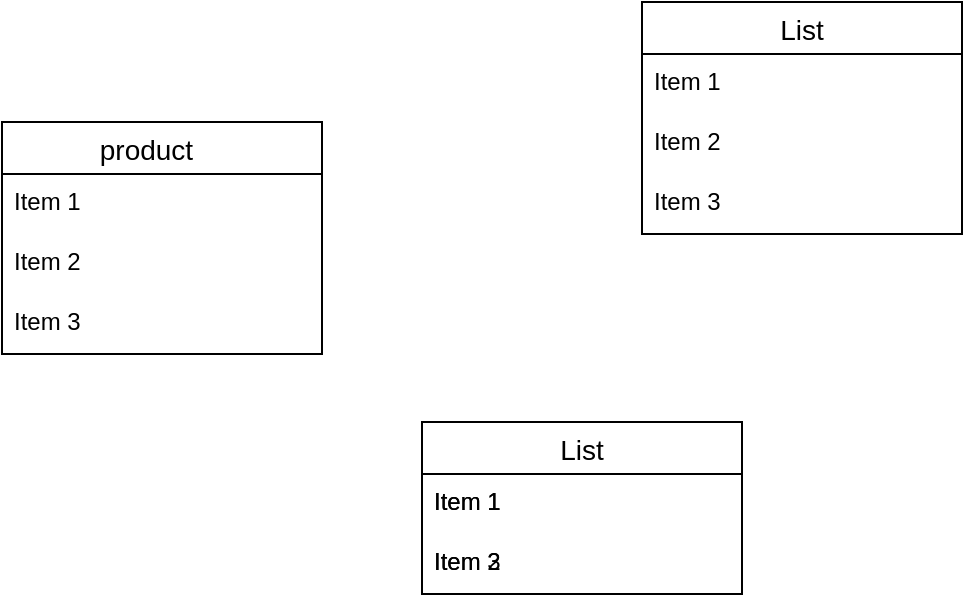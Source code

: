 <mxfile version="14.8.4" type="github">
  <diagram id="yA3u2yUI5jUe6AFpqXIQ" name="Page-1">
    <mxGraphModel dx="962" dy="571" grid="1" gridSize="10" guides="1" tooltips="1" connect="1" arrows="1" fold="1" page="1" pageScale="1" pageWidth="827" pageHeight="1169" math="0" shadow="0">
      <root>
        <mxCell id="0" />
        <mxCell id="1" parent="0" />
        <mxCell id="J2k7JF4VaePNvUSsSvSJ-1" value="product    " style="swimlane;fontStyle=0;childLayout=stackLayout;horizontal=1;startSize=26;horizontalStack=0;resizeParent=1;resizeParentMax=0;resizeLast=0;collapsible=1;marginBottom=0;align=center;fontSize=14;" vertex="1" parent="1">
          <mxGeometry x="120" y="440" width="160" height="116" as="geometry" />
        </mxCell>
        <mxCell id="J2k7JF4VaePNvUSsSvSJ-2" value="Item 1" style="text;strokeColor=none;fillColor=none;spacingLeft=4;spacingRight=4;overflow=hidden;rotatable=0;points=[[0,0.5],[1,0.5]];portConstraint=eastwest;fontSize=12;" vertex="1" parent="J2k7JF4VaePNvUSsSvSJ-1">
          <mxGeometry y="26" width="160" height="30" as="geometry" />
        </mxCell>
        <mxCell id="J2k7JF4VaePNvUSsSvSJ-3" value="Item 2" style="text;strokeColor=none;fillColor=none;spacingLeft=4;spacingRight=4;overflow=hidden;rotatable=0;points=[[0,0.5],[1,0.5]];portConstraint=eastwest;fontSize=12;" vertex="1" parent="J2k7JF4VaePNvUSsSvSJ-1">
          <mxGeometry y="56" width="160" height="30" as="geometry" />
        </mxCell>
        <mxCell id="J2k7JF4VaePNvUSsSvSJ-4" value="Item 3" style="text;strokeColor=none;fillColor=none;spacingLeft=4;spacingRight=4;overflow=hidden;rotatable=0;points=[[0,0.5],[1,0.5]];portConstraint=eastwest;fontSize=12;" vertex="1" parent="J2k7JF4VaePNvUSsSvSJ-1">
          <mxGeometry y="86" width="160" height="30" as="geometry" />
        </mxCell>
        <mxCell id="J2k7JF4VaePNvUSsSvSJ-5" value="List" style="swimlane;fontStyle=0;childLayout=stackLayout;horizontal=1;startSize=26;horizontalStack=0;resizeParent=1;resizeParentMax=0;resizeLast=0;collapsible=1;marginBottom=0;align=center;fontSize=14;" vertex="1" parent="1">
          <mxGeometry x="330" y="590" width="160" height="86" as="geometry" />
        </mxCell>
        <mxCell id="J2k7JF4VaePNvUSsSvSJ-6" value="Item 1" style="text;strokeColor=none;fillColor=none;spacingLeft=4;spacingRight=4;overflow=hidden;rotatable=0;points=[[0,0.5],[1,0.5]];portConstraint=eastwest;fontSize=12;" vertex="1" parent="J2k7JF4VaePNvUSsSvSJ-5">
          <mxGeometry y="26" width="160" height="30" as="geometry" />
        </mxCell>
        <mxCell id="J2k7JF4VaePNvUSsSvSJ-7" value="Item 2" style="text;strokeColor=none;fillColor=none;spacingLeft=4;spacingRight=4;overflow=hidden;rotatable=0;points=[[0,0.5],[1,0.5]];portConstraint=eastwest;fontSize=12;" vertex="1" parent="J2k7JF4VaePNvUSsSvSJ-5">
          <mxGeometry y="56" width="160" height="30" as="geometry" />
        </mxCell>
        <mxCell id="J2k7JF4VaePNvUSsSvSJ-9" value="List" style="swimlane;fontStyle=0;childLayout=stackLayout;horizontal=1;startSize=26;horizontalStack=0;resizeParent=1;resizeParentMax=0;resizeLast=0;collapsible=1;marginBottom=0;align=center;fontSize=14;" vertex="1" parent="1">
          <mxGeometry x="330" y="590" width="160" height="86" as="geometry" />
        </mxCell>
        <mxCell id="J2k7JF4VaePNvUSsSvSJ-10" value="Item 1" style="text;strokeColor=none;fillColor=none;spacingLeft=4;spacingRight=4;overflow=hidden;rotatable=0;points=[[0,0.5],[1,0.5]];portConstraint=eastwest;fontSize=12;" vertex="1" parent="J2k7JF4VaePNvUSsSvSJ-9">
          <mxGeometry y="26" width="160" height="30" as="geometry" />
        </mxCell>
        <mxCell id="J2k7JF4VaePNvUSsSvSJ-12" value="Item 3" style="text;strokeColor=none;fillColor=none;spacingLeft=4;spacingRight=4;overflow=hidden;rotatable=0;points=[[0,0.5],[1,0.5]];portConstraint=eastwest;fontSize=12;" vertex="1" parent="J2k7JF4VaePNvUSsSvSJ-9">
          <mxGeometry y="56" width="160" height="30" as="geometry" />
        </mxCell>
        <mxCell id="J2k7JF4VaePNvUSsSvSJ-13" value="List" style="swimlane;fontStyle=0;childLayout=stackLayout;horizontal=1;startSize=26;horizontalStack=0;resizeParent=1;resizeParentMax=0;resizeLast=0;collapsible=1;marginBottom=0;align=center;fontSize=14;" vertex="1" parent="1">
          <mxGeometry x="440" y="380" width="160" height="116" as="geometry" />
        </mxCell>
        <mxCell id="J2k7JF4VaePNvUSsSvSJ-14" value="Item 1" style="text;strokeColor=none;fillColor=none;spacingLeft=4;spacingRight=4;overflow=hidden;rotatable=0;points=[[0,0.5],[1,0.5]];portConstraint=eastwest;fontSize=12;" vertex="1" parent="J2k7JF4VaePNvUSsSvSJ-13">
          <mxGeometry y="26" width="160" height="30" as="geometry" />
        </mxCell>
        <mxCell id="J2k7JF4VaePNvUSsSvSJ-15" value="Item 2" style="text;strokeColor=none;fillColor=none;spacingLeft=4;spacingRight=4;overflow=hidden;rotatable=0;points=[[0,0.5],[1,0.5]];portConstraint=eastwest;fontSize=12;" vertex="1" parent="J2k7JF4VaePNvUSsSvSJ-13">
          <mxGeometry y="56" width="160" height="30" as="geometry" />
        </mxCell>
        <mxCell id="J2k7JF4VaePNvUSsSvSJ-16" value="Item 3" style="text;strokeColor=none;fillColor=none;spacingLeft=4;spacingRight=4;overflow=hidden;rotatable=0;points=[[0,0.5],[1,0.5]];portConstraint=eastwest;fontSize=12;" vertex="1" parent="J2k7JF4VaePNvUSsSvSJ-13">
          <mxGeometry y="86" width="160" height="30" as="geometry" />
        </mxCell>
      </root>
    </mxGraphModel>
  </diagram>
</mxfile>
